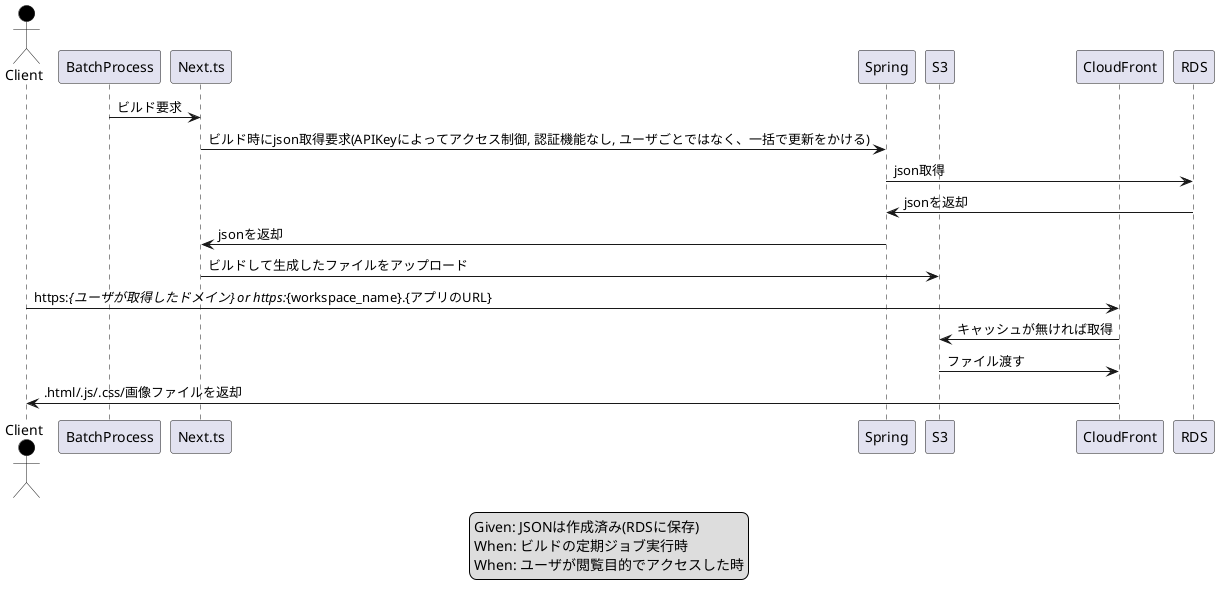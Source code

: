 @startuml
actor Client #black
participant Batch as "BatchProcess"
participant N as "Next.ts"
participant API as "Spring"
participant S3
participant CloudFront

Batch->N: ビルド要求
N->API: ビルド時にjson取得要求(APIKeyによってアクセス制御, 認証機能なし, ユーザごとではなく、一括で更新をかける)
API->RDS: json取得
RDS->API: jsonを返却
API->N: jsonを返却
N->S3: ビルドして生成したファイルをアップロード
Client->CloudFront: https://{ユーザが取得したドメイン} or https://{workspace_name}.{アプリのURL}
CloudFront->S3: キャッシュが無ければ取得
S3->CloudFront: ファイル渡す
CloudFront->Client: .html/.js/.css/画像ファイルを返却

legend center
  Given: JSONは作成済み(RDSに保存)
  When: ビルドの定期ジョブ実行時
  When: ユーザが閲覧目的でアクセスした時
endlegend
@enduml